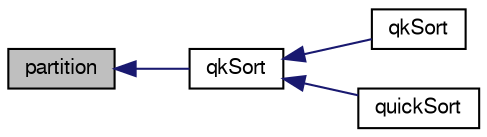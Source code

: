 digraph G
{
  edge [fontname="FreeSans",fontsize="10",labelfontname="FreeSans",labelfontsize="10"];
  node [fontname="FreeSans",fontsize="10",shape=record];
  rankdir=LR;
  Node1 [label="partition",height=0.2,width=0.4,color="black", fillcolor="grey75", style="filled" fontcolor="black"];
  Node1 -> Node2 [dir=back,color="midnightblue",fontsize="10",style="solid"];
  Node2 [label="qkSort",height=0.2,width=0.4,color="black", fillcolor="white", style="filled",URL="$_delouth_mansfield-_assn4-_sort_prog_8cpp.html#a4b4f1e40ba9dfe94bf95212975063b17"];
  Node2 -> Node3 [dir=back,color="midnightblue",fontsize="10",style="solid"];
  Node3 [label="qkSort",height=0.2,width=0.4,color="black", fillcolor="white", style="filled",URL="$_mansfield_delouth-_assn4-_sort_prog_8cpp.html#a4b4f1e40ba9dfe94bf95212975063b17"];
  Node2 -> Node4 [dir=back,color="midnightblue",fontsize="10",style="solid"];
  Node4 [label="quickSort",height=0.2,width=0.4,color="black", fillcolor="white", style="filled",URL="$_delouth_mansfield-_assn4-_sort_prog_8cpp.html#a9e940b0f849a62e9ff4319606269ae38"];
}

